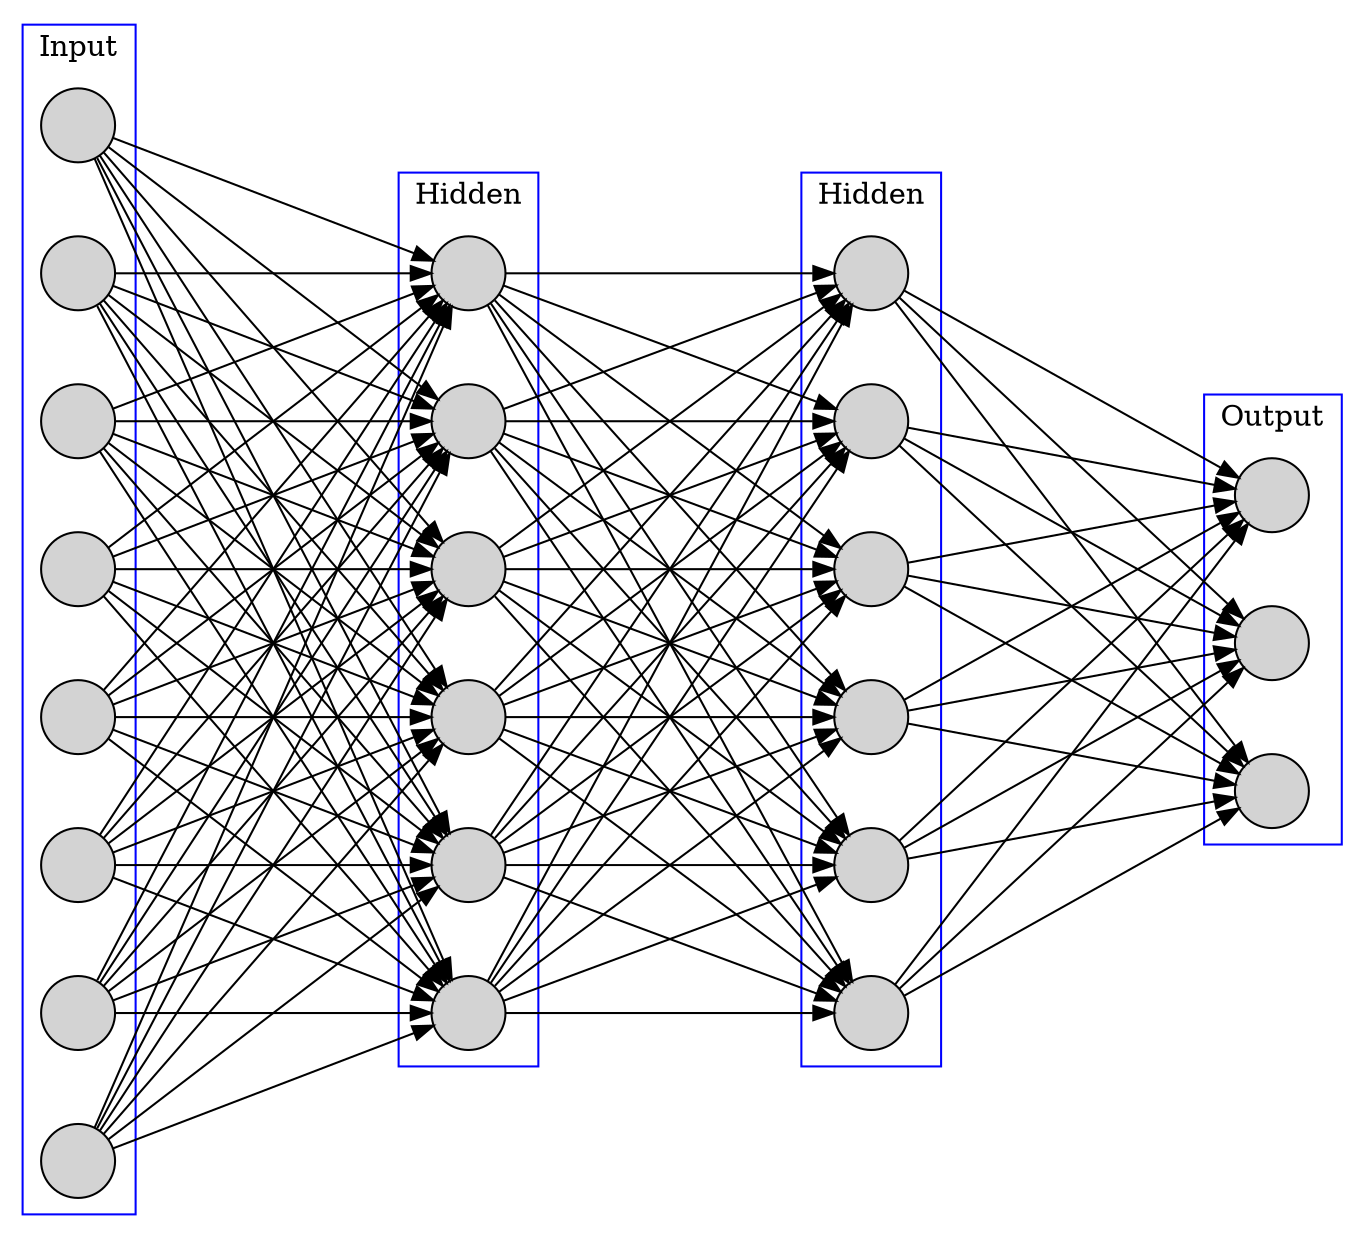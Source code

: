 digraph G {
	rankdir=LR;
	size="9,9";
	splines=line;
	ranksep="2";
	nodesep="0.5";
	subgraph cluster0 {node [style=filled];i1 i2 i3 i4 i5 i6 i7 i8;label = "Input";color=blue}
	subgraph cluster1 {node [style=filled];h11 h12 h13 h14 h15 h16;label = "Hidden";color=blue}
	subgraph cluster2 {node [style=filled];h21 h22 h23 h24 h25 h26;label = "Hidden";color=blue}
	subgraph cluster3 {node [style=filled];o1 o2 o3;label = "Output";color=blue}
	{i1 i2 i3 i4 i5 i6 i7 i8} -> {h11 h12 h13 h14 h15 h16} -> {h21 h22 h23 h24 h25 h26} -> {o1 o2 o3};
	i1, i2, i3, i4, i5, i6, i7, i8, h11, h12, h13, h14, h15, h16, h21, h22, h23, h24, h25, h26, o1, o2, o3 [shape=circle; label=""];
}
